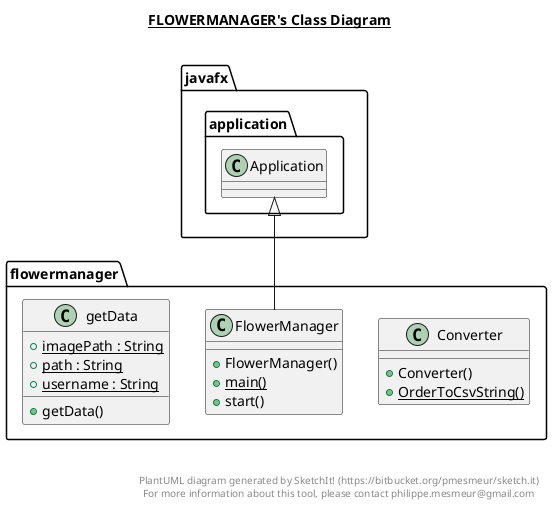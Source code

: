 @startuml

title __FLOWERMANAGER's Class Diagram__\n

  namespace flowermanager {
    class flowermanager.Converter {
        + Converter()
        {static} + OrderToCsvString()
    }
  }
  

  namespace flowermanager {
    class flowermanager.FlowerManager {
        + FlowerManager()
        {static} + main()
        + start()
    }
  }
  

  namespace flowermanager {
    class flowermanager.getData {
        {static} + imagePath : String
        {static} + path : String
        {static} + username : String
        + getData()
    }
  }
  

  flowermanager.FlowerManager -up-|> javafx.application.Application


right footer


PlantUML diagram generated by SketchIt! (https://bitbucket.org/pmesmeur/sketch.it)
For more information about this tool, please contact philippe.mesmeur@gmail.com
endfooter

@enduml
